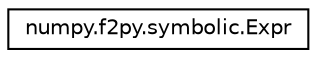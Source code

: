 digraph "Graphical Class Hierarchy"
{
 // LATEX_PDF_SIZE
  edge [fontname="Helvetica",fontsize="10",labelfontname="Helvetica",labelfontsize="10"];
  node [fontname="Helvetica",fontsize="10",shape=record];
  rankdir="LR";
  Node0 [label="numpy.f2py.symbolic.Expr",height=0.2,width=0.4,color="black", fillcolor="white", style="filled",URL="$classnumpy_1_1f2py_1_1symbolic_1_1Expr.html",tooltip=" "];
}
